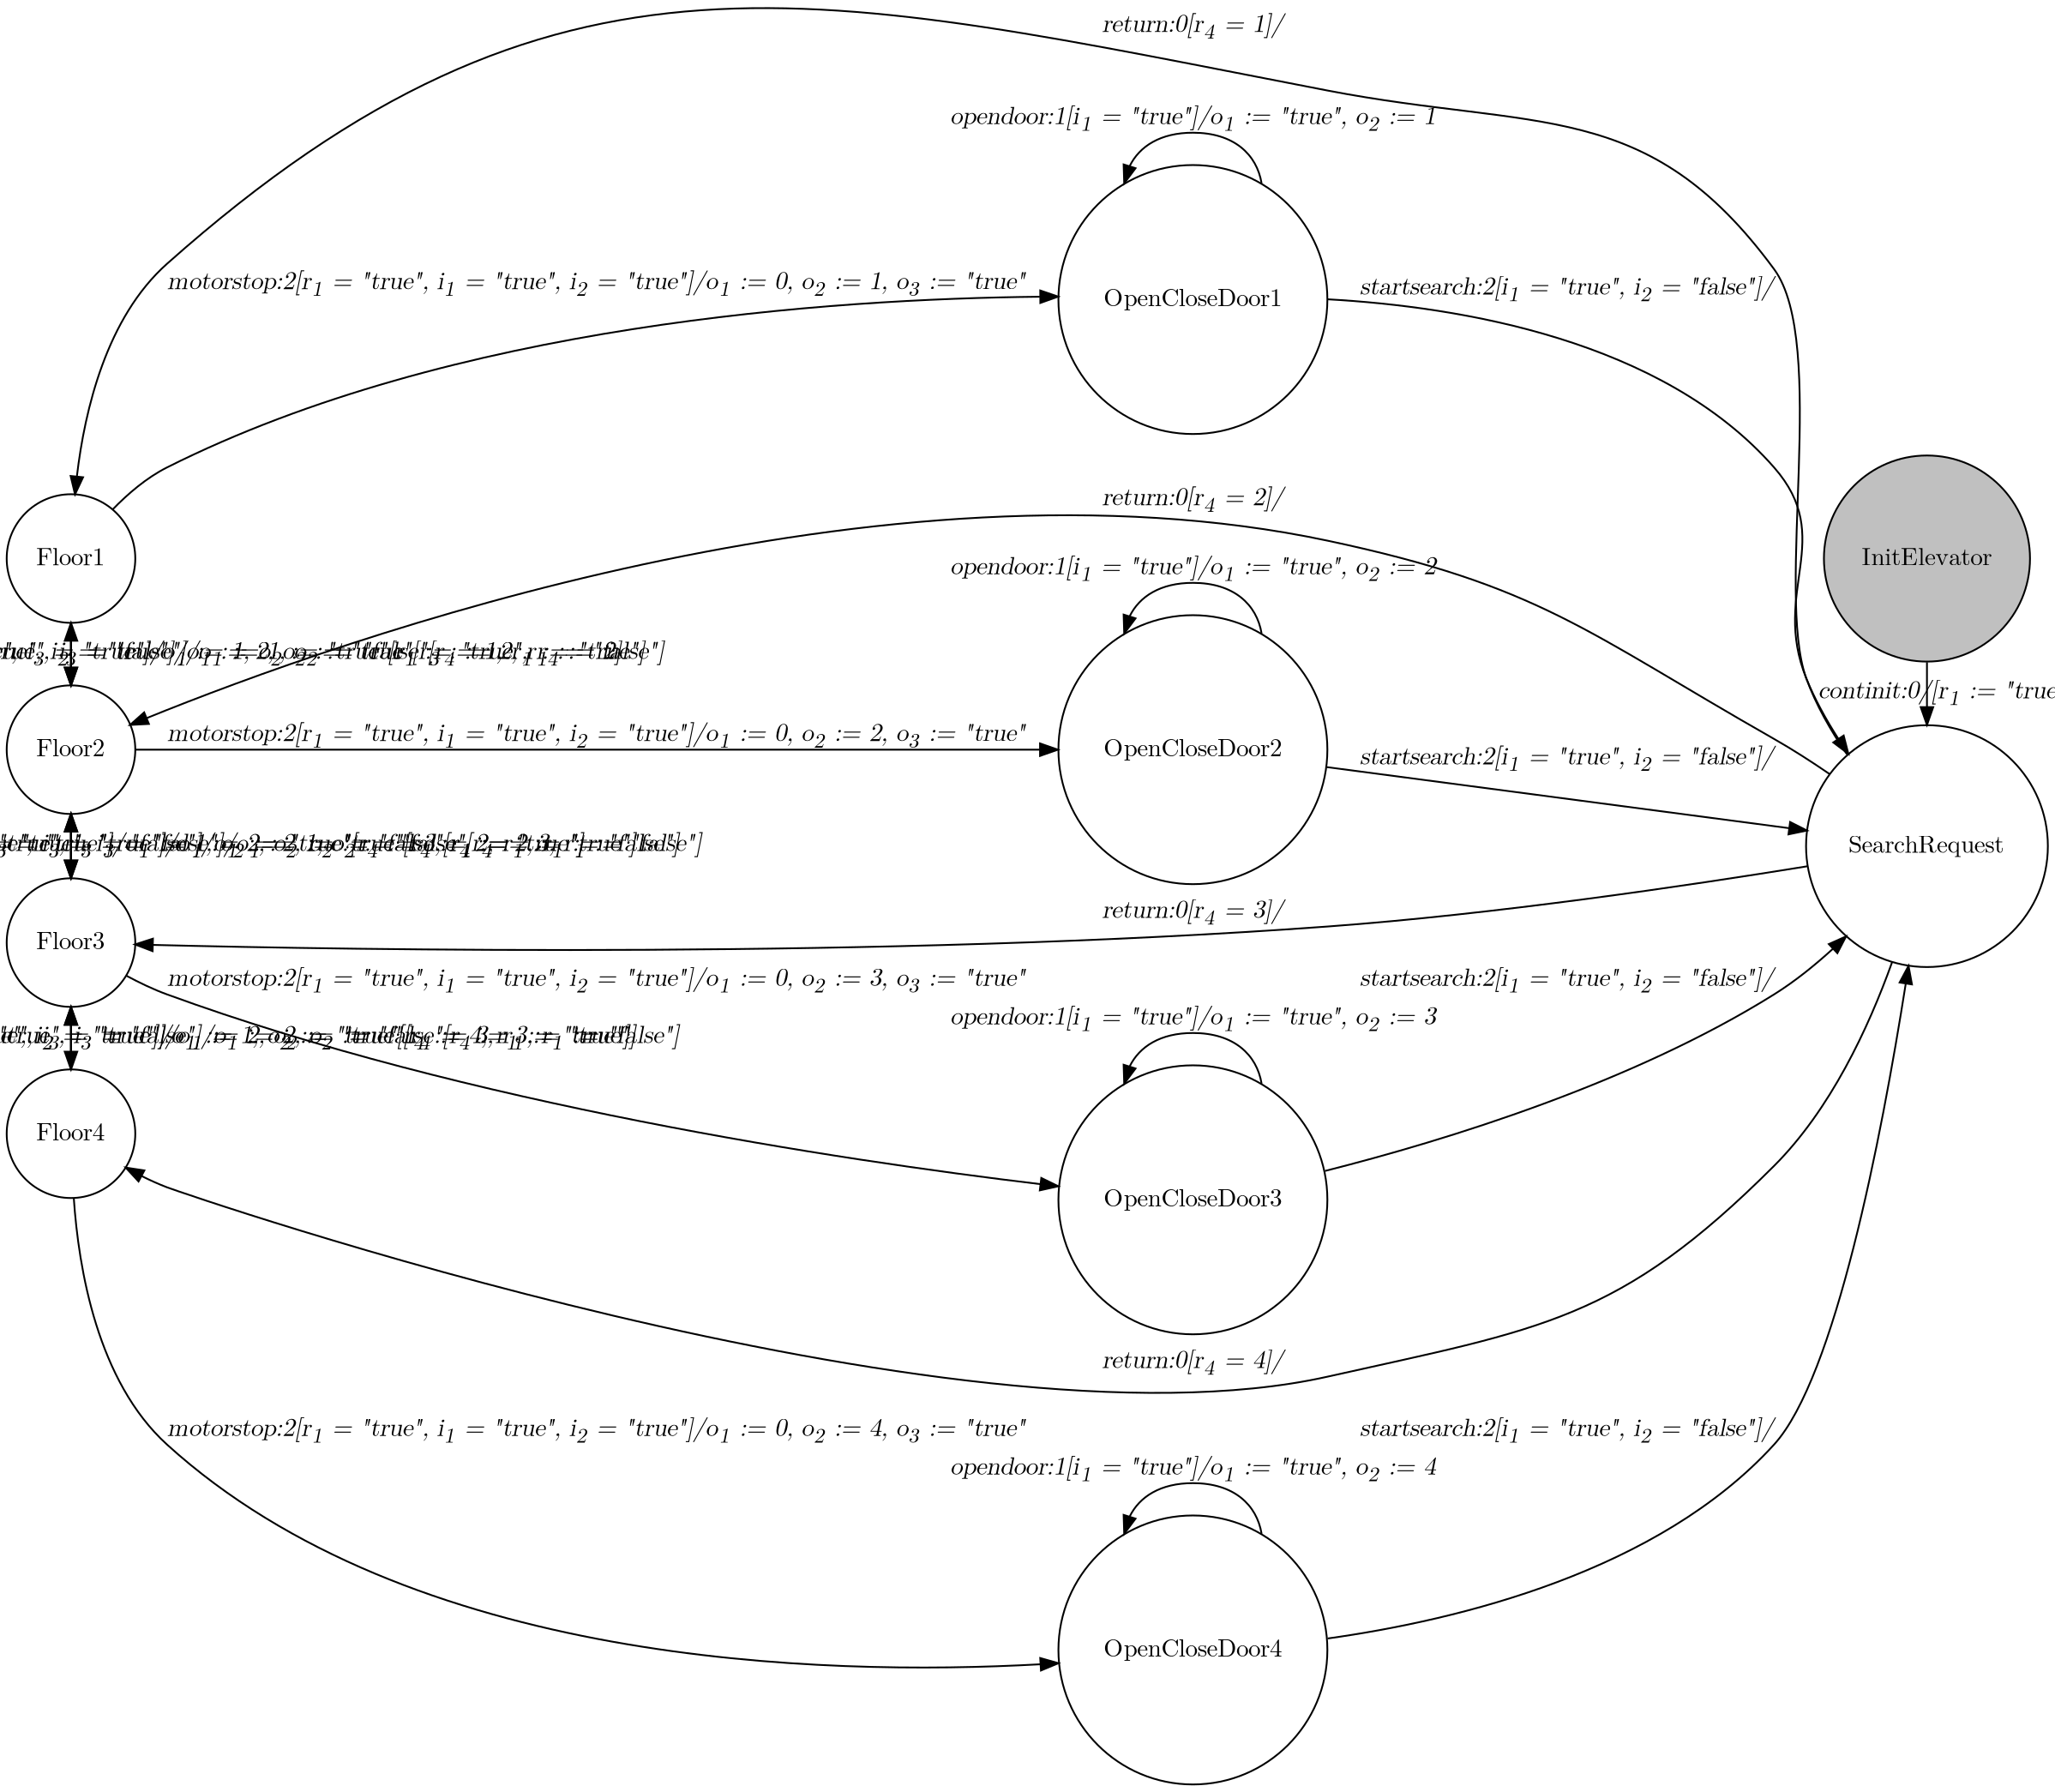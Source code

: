 digraph liftController2 {
  graph [rankdir="RL", fontname="Latin Modern Math", margin=0];
  node [color="black", fillcolor="white", shape="circle", style="filled", fontname="Latin Modern Math"];
  edge [fontname="Latin Modern Math"];

  /*
  Register mappings:
    stnextfloor -> r_1

  */

  subgraph init_subs {
    s0[fillcolor="gray", label=<InitElevator>];
    s1[label=<SearchRequest>];
    rank="min"
  }

  subgraph floor_subs {
    s2[label=<Floor4>];
    s3[label=<Floor3>];
    s4[label=<Floor2>];
    s5[label=<Floor1>];
    rank="max"
  }

  subgraph door_subs {
    s6[label=<OpenCloseDoor4>];
    s7[label=<OpenCloseDoor3>];
    s8[label=<OpenCloseDoor2>];
    s9[label=<OpenCloseDoor1>];
    rank="same"
  }

  s0->s1[label=<<i>continit:0/&#91;r<sub>1</sub> := "true"&#93;</i>>];

  s2->s6[label=<<i>motorstop:2&#91;r<sub>1</sub> = "true", i<sub>1</sub> = "true", i<sub>2</sub> = "true"&#93;/o<sub>1</sub> := 0, o<sub>2</sub> := 4, o<sub>3</sub> := "true"</i>>];
  s3->s7[label=<<i>motorstop:2&#91;r<sub>1</sub> = "true", i<sub>1</sub> = "true", i<sub>2</sub> = "true"&#93;/o<sub>1</sub> := 0, o<sub>2</sub> := 3, o<sub>3</sub> := "true"</i>>];
  s4->s8[label=<<i>motorstop:2&#91;r<sub>1</sub> = "true", i<sub>1</sub> = "true", i<sub>2</sub> = "true"&#93;/o<sub>1</sub> := 0, o<sub>2</sub> := 2, o<sub>3</sub> := "true"</i>>];
  s5->s9[label=<<i>motorstop:2&#91;r<sub>1</sub> = "true", i<sub>1</sub> = "true", i<sub>2</sub> = "true"&#93;/o<sub>1</sub> := 0, o<sub>2</sub> := 1, o<sub>3</sub> := "true"</i>>];

  s6->s1[label=<<i>startsearch:2&#91;i<sub>1</sub> = "true", i<sub>2</sub> = "false"&#93;/</i>>];
  s7->s1[label=<<i>startsearch:2&#91;i<sub>1</sub> = "true", i<sub>2</sub> = "false"&#93;/</i>>];
  s8->s1[label=<<i>startsearch:2&#91;i<sub>1</sub> = "true", i<sub>2</sub> = "false"&#93;/</i>>];
  s9->s1[label=<<i>startsearch:2&#91;i<sub>1</sub> = "true", i<sub>2</sub> = "false"&#93;/</i>>];

  s6->s6[label=<<i>opendoor:1&#91;i<sub>1</sub> = "true"&#93;/o<sub>1</sub> := "true", o<sub>2</sub> := 4</i>>];
  s7->s7[label=<<i>opendoor:1&#91;i<sub>1</sub> = "true"&#93;/o<sub>1</sub> := "true", o<sub>2</sub> := 3</i>>];
  s8->s8[label=<<i>opendoor:1&#91;i<sub>1</sub> = "true"&#93;/o<sub>1</sub> := "true", o<sub>2</sub> := 2</i>>];
  s9->s9[label=<<i>opendoor:1&#91;i<sub>1</sub> = "true"&#93;/o<sub>1</sub> := "true", o<sub>2</sub> := 1</i>>];

  s1->s2[label=<<i>return:0&#91;r<sub>4</sub> = 4&#93;/</i>>];
  s1->s3[label=<<i>return:0&#91;r<sub>4</sub> = 3&#93;/</i>>];
  s1->s5[label=<<i>return:0&#91;r<sub>4</sub> = 1&#93;/</i>>];
  s1->s4[label=<<i>return:0&#91;r<sub>4</sub> = 2&#93;/</i>>];

  s2->s3[label=<<i>down:3&#91;r<sub>2</sub> = 2, r<sub>1</sub> = "false", i<sub>1</sub> = "true", i<sub>2</sub> = "true", i<sub>3</sub> = "true"&#93;/o<sub>1</sub> := 2, o<sub>2</sub> := "true"&#91;r<sub>4</sub> := 3, r<sub>1</sub> := "true"&#93;</i>>];
  s2->s3[label=<<i>down:3&#91;r<sub>2</sub> = 2, r<sub>1</sub> = "false", i<sub>1</sub> = "true", i<sub>2</sub> = "true", i<sub>3</sub> = "false"&#93;/o<sub>1</sub> := 2, o<sub>2</sub> := "false"&#91;r<sub>4</sub> := 3, r<sub>1</sub> := "false"&#93;</i>>];
  s3->s2[label=<<i>up:2&#91;r<sub>2</sub> = 1, r<sub>1</sub> = "false", i<sub>1</sub> = "true", i<sub>2</sub> = "true"&#93;/o<sub>1</sub> := 1, o<sub>2</sub> := "true"&#91;r<sub>4</sub> := 4, r<sub>1</sub> := "true"&#93;</i>>];

  s3->s4[label=<<i>down:3&#91;r<sub>2</sub> = 2, r<sub>1</sub> = "false", i<sub>1</sub> = "true", i<sub>2</sub> = "true", i<sub>3</sub> = "true"&#93;/o<sub>1</sub> := 2, o<sub>2</sub> := "true"&#91;r<sub>4</sub> := 2, r<sub>1</sub> := "true"&#93;</i>>];
  s4->s3[label=<<i>up:3&#91;r<sub>2</sub> = 1, r<sub>1</sub> = "false", i<sub>1</sub> = "true", i<sub>2</sub> = "true", i<sub>3</sub> = "true"&#93;/o<sub>1</sub> := 1, o<sub>2</sub> := "true"&#91;r<sub>4</sub> := 3, r<sub>1</sub> := "true"&#93;</i>>];
  s3->s4[label=<<i>down:3&#91;r<sub>2</sub> = 2, r<sub>1</sub> = "false", i<sub>1</sub> = "true", i<sub>2</sub> = "true", i<sub>3</sub> = "false"&#93;/o<sub>1</sub> := 2, o<sub>2</sub> := "false"&#91;r<sub>4</sub> := 2, r<sub>1</sub> := "false"&#93;</i>>];
  s4->s3[label=<<i>up:3&#91;r<sub>2</sub> = 1, r<sub>1</sub> = "false", i<sub>1</sub> = "true", i<sub>2</sub> = "true", i<sub>3</sub> = "false"&#93;/o<sub>1</sub> := 1, o<sub>2</sub> := "false"&#91;r<sub>4</sub> := 3, r<sub>1</sub> := "false"&#93;</i>>];

  s4->s5[label=<<i>down:2&#91;r<sub>2</sub> = 2, r<sub>1</sub> = "false", i<sub>1</sub> = "true", i<sub>2</sub> = "true"&#93;/o<sub>1</sub> := 2, o<sub>2</sub> := "true"&#91;r<sub>3</sub> := 1, r<sub>1</sub> := "true"&#93;</i>>];
  s5->s4[label=<<i>up:3&#91;r<sub>2</sub> = 1, r<sub>1</sub> = "false", i<sub>1</sub> = "true", i<sub>2</sub> = "true", i<sub>3</sub> = "true"&#93;/o<sub>1</sub> := 1, o<sub>2</sub> := "true"&#91;r<sub>1</sub> := "true", r<sub>4</sub> := 2&#93;</i>>];
  s5->s4[label=<<i>up:3&#91;r<sub>2</sub> = 1, r<sub>1</sub> = "false", i<sub>1</sub> = "true", i<sub>2</sub> = "true", i<sub>3</sub> = "false"&#93;/o<sub>1</sub> := 1, o<sub>2</sub> := "false"&#91;r<sub>4</sub> := 2, r<sub>1</sub> := "false"&#93;</i>>];
}
